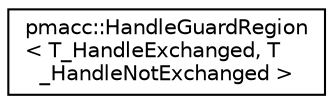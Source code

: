 digraph "Graphical Class Hierarchy"
{
 // LATEX_PDF_SIZE
  edge [fontname="Helvetica",fontsize="10",labelfontname="Helvetica",labelfontsize="10"];
  node [fontname="Helvetica",fontsize="10",shape=record];
  rankdir="LR";
  Node0 [label="pmacc::HandleGuardRegion\l\< T_HandleExchanged, T\l_HandleNotExchanged \>",height=0.2,width=0.4,color="black", fillcolor="white", style="filled",URL="$structpmacc_1_1_handle_guard_region.html",tooltip="Property struct that exposes policies for handling data in the guard region Each police must handle b..."];
}

